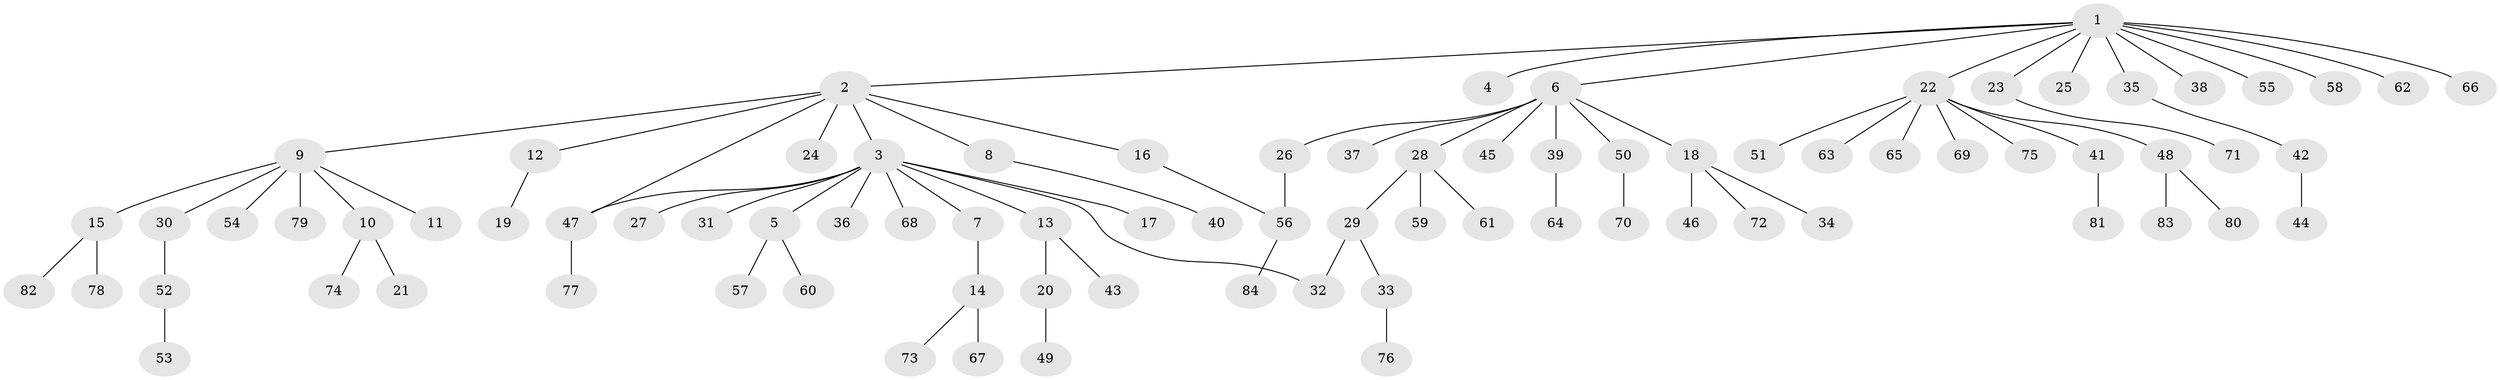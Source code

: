// Generated by graph-tools (version 1.1) at 2025/35/03/09/25 02:35:47]
// undirected, 84 vertices, 86 edges
graph export_dot {
graph [start="1"]
  node [color=gray90,style=filled];
  1;
  2;
  3;
  4;
  5;
  6;
  7;
  8;
  9;
  10;
  11;
  12;
  13;
  14;
  15;
  16;
  17;
  18;
  19;
  20;
  21;
  22;
  23;
  24;
  25;
  26;
  27;
  28;
  29;
  30;
  31;
  32;
  33;
  34;
  35;
  36;
  37;
  38;
  39;
  40;
  41;
  42;
  43;
  44;
  45;
  46;
  47;
  48;
  49;
  50;
  51;
  52;
  53;
  54;
  55;
  56;
  57;
  58;
  59;
  60;
  61;
  62;
  63;
  64;
  65;
  66;
  67;
  68;
  69;
  70;
  71;
  72;
  73;
  74;
  75;
  76;
  77;
  78;
  79;
  80;
  81;
  82;
  83;
  84;
  1 -- 2;
  1 -- 4;
  1 -- 6;
  1 -- 22;
  1 -- 23;
  1 -- 25;
  1 -- 35;
  1 -- 38;
  1 -- 55;
  1 -- 58;
  1 -- 62;
  1 -- 66;
  2 -- 3;
  2 -- 8;
  2 -- 9;
  2 -- 12;
  2 -- 16;
  2 -- 24;
  2 -- 47;
  3 -- 5;
  3 -- 7;
  3 -- 13;
  3 -- 17;
  3 -- 27;
  3 -- 31;
  3 -- 32;
  3 -- 36;
  3 -- 47;
  3 -- 68;
  5 -- 57;
  5 -- 60;
  6 -- 18;
  6 -- 26;
  6 -- 28;
  6 -- 37;
  6 -- 39;
  6 -- 45;
  6 -- 50;
  7 -- 14;
  8 -- 40;
  9 -- 10;
  9 -- 11;
  9 -- 15;
  9 -- 30;
  9 -- 54;
  9 -- 79;
  10 -- 21;
  10 -- 74;
  12 -- 19;
  13 -- 20;
  13 -- 43;
  14 -- 67;
  14 -- 73;
  15 -- 78;
  15 -- 82;
  16 -- 56;
  18 -- 34;
  18 -- 46;
  18 -- 72;
  20 -- 49;
  22 -- 41;
  22 -- 48;
  22 -- 51;
  22 -- 63;
  22 -- 65;
  22 -- 69;
  22 -- 75;
  23 -- 71;
  26 -- 56;
  28 -- 29;
  28 -- 59;
  28 -- 61;
  29 -- 32;
  29 -- 33;
  30 -- 52;
  33 -- 76;
  35 -- 42;
  39 -- 64;
  41 -- 81;
  42 -- 44;
  47 -- 77;
  48 -- 80;
  48 -- 83;
  50 -- 70;
  52 -- 53;
  56 -- 84;
}
